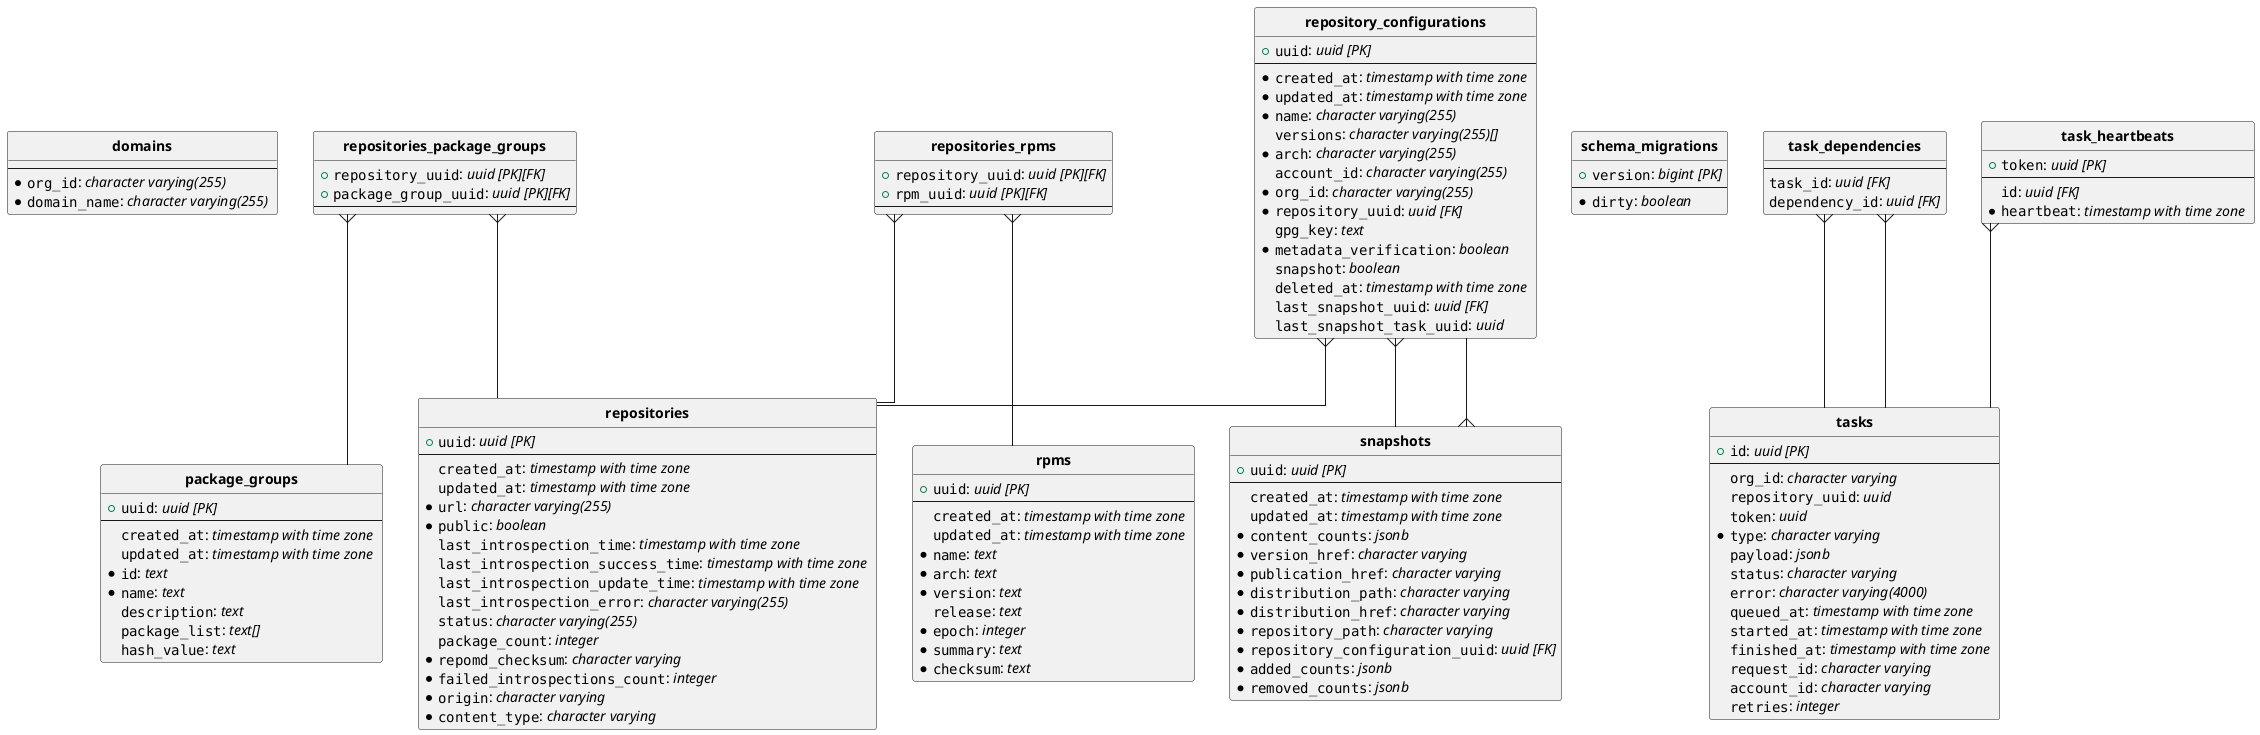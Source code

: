 @startuml
hide circle
skinparam linetype ortho

entity "**domains**" {
  --
  *""org_id"": //character varying(255) //
  *""domain_name"": //character varying(255) //
}

entity "**package_groups**" {
  + ""uuid"": //uuid [PK]//
  --
  ""created_at"": //timestamp with time zone //
  ""updated_at"": //timestamp with time zone //
  *""id"": //text //
  *""name"": //text //
  ""description"": //text //
  ""package_list"": //text[] //
  ""hash_value"": //text //
}

entity "**repositories**" {
  + ""uuid"": //uuid [PK]//
  --
  ""created_at"": //timestamp with time zone //
  ""updated_at"": //timestamp with time zone //
  *""url"": //character varying(255) //
  *""public"": //boolean //
  ""last_introspection_time"": //timestamp with time zone //
  ""last_introspection_success_time"": //timestamp with time zone //
  ""last_introspection_update_time"": //timestamp with time zone //
  ""last_introspection_error"": //character varying(255) //
  ""status"": //character varying(255) //
  ""package_count"": //integer //
  *""repomd_checksum"": //character varying //
  *""failed_introspections_count"": //integer //
  *""origin"": //character varying //
  *""content_type"": //character varying //
}

entity "**repositories_package_groups**" {
  + ""repository_uuid"": //uuid [PK][FK]//
  + ""package_group_uuid"": //uuid [PK][FK]//
  --
}

entity "**repositories_rpms**" {
  + ""repository_uuid"": //uuid [PK][FK]//
  + ""rpm_uuid"": //uuid [PK][FK]//
  --
}

entity "**repository_configurations**" {
  + ""uuid"": //uuid [PK]//
  --
  *""created_at"": //timestamp with time zone //
  *""updated_at"": //timestamp with time zone //
  *""name"": //character varying(255) //
  ""versions"": //character varying(255)[] //
  *""arch"": //character varying(255) //
  ""account_id"": //character varying(255) //
  *""org_id"": //character varying(255) //
  *""repository_uuid"": //uuid [FK]//
  ""gpg_key"": //text //
  *""metadata_verification"": //boolean //
  ""snapshot"": //boolean //
  ""deleted_at"": //timestamp with time zone //
  ""last_snapshot_uuid"": //uuid [FK]//
  ""last_snapshot_task_uuid"": //uuid //
}

entity "**rpms**" {
  + ""uuid"": //uuid [PK]//
  --
  ""created_at"": //timestamp with time zone //
  ""updated_at"": //timestamp with time zone //
  *""name"": //text //
  *""arch"": //text //
  *""version"": //text //
  ""release"": //text //
  *""epoch"": //integer //
  *""summary"": //text //
  *""checksum"": //text //
}

entity "**schema_migrations**" {
  + ""version"": //bigint [PK]//
  --
  *""dirty"": //boolean //
}

entity "**snapshots**" {
  + ""uuid"": //uuid [PK]//
  --
  ""created_at"": //timestamp with time zone //
  ""updated_at"": //timestamp with time zone //
  *""content_counts"": //jsonb //
  *""version_href"": //character varying //
  *""publication_href"": //character varying //
  *""distribution_path"": //character varying //
  *""distribution_href"": //character varying //
  *""repository_path"": //character varying //
  *""repository_configuration_uuid"": //uuid [FK]//
  *""added_counts"": //jsonb //
  *""removed_counts"": //jsonb //
}

entity "**task_dependencies**" {
  --
  ""task_id"": //uuid [FK]//
  ""dependency_id"": //uuid [FK]//
}

entity "**task_heartbeats**" {
  + ""token"": //uuid [PK]//
  --
  ""id"": //uuid [FK]//
  *""heartbeat"": //timestamp with time zone //
}

entity "**tasks**" {
  + ""id"": //uuid [PK]//
  --
  ""org_id"": //character varying //
  ""repository_uuid"": //uuid //
  ""token"": //uuid //
  *""type"": //character varying //
  ""payload"": //jsonb //
  ""status"": //character varying //
  ""error"": //character varying(4000) //
  ""queued_at"": //timestamp with time zone //
  ""started_at"": //timestamp with time zone //
  ""finished_at"": //timestamp with time zone //
  ""request_id"": //character varying //
  ""account_id"": //character varying //
  ""retries"": //integer //
}

"**repositories_package_groups**"   }--  "**package_groups**"

"**repositories_package_groups**"   }--  "**repositories**"

"**repositories_rpms**"   }--  "**repositories**"

"**repositories_rpms**"   }--  "**rpms**"

"**repository_configurations**"   }--  "**snapshots**"

"**repository_configurations**"   }--  "**repositories**"

"**snapshots**"   }--  "**repository_configurations**"

"**task_dependencies**"   }--  "**tasks**"

"**task_dependencies**"   }--  "**tasks**"

"**task_heartbeats**"   }--  "**tasks**"
@enduml
